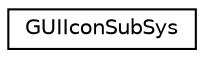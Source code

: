 digraph "Graphical Class Hierarchy"
{
  edge [fontname="Helvetica",fontsize="10",labelfontname="Helvetica",labelfontsize="10"];
  node [fontname="Helvetica",fontsize="10",shape=record];
  rankdir="LR";
  Node0 [label="GUIIconSubSys",height=0.2,width=0.4,color="black", fillcolor="white", style="filled",URL="$db/d06/class_g_u_i_icon_sub_sys.html"];
}
